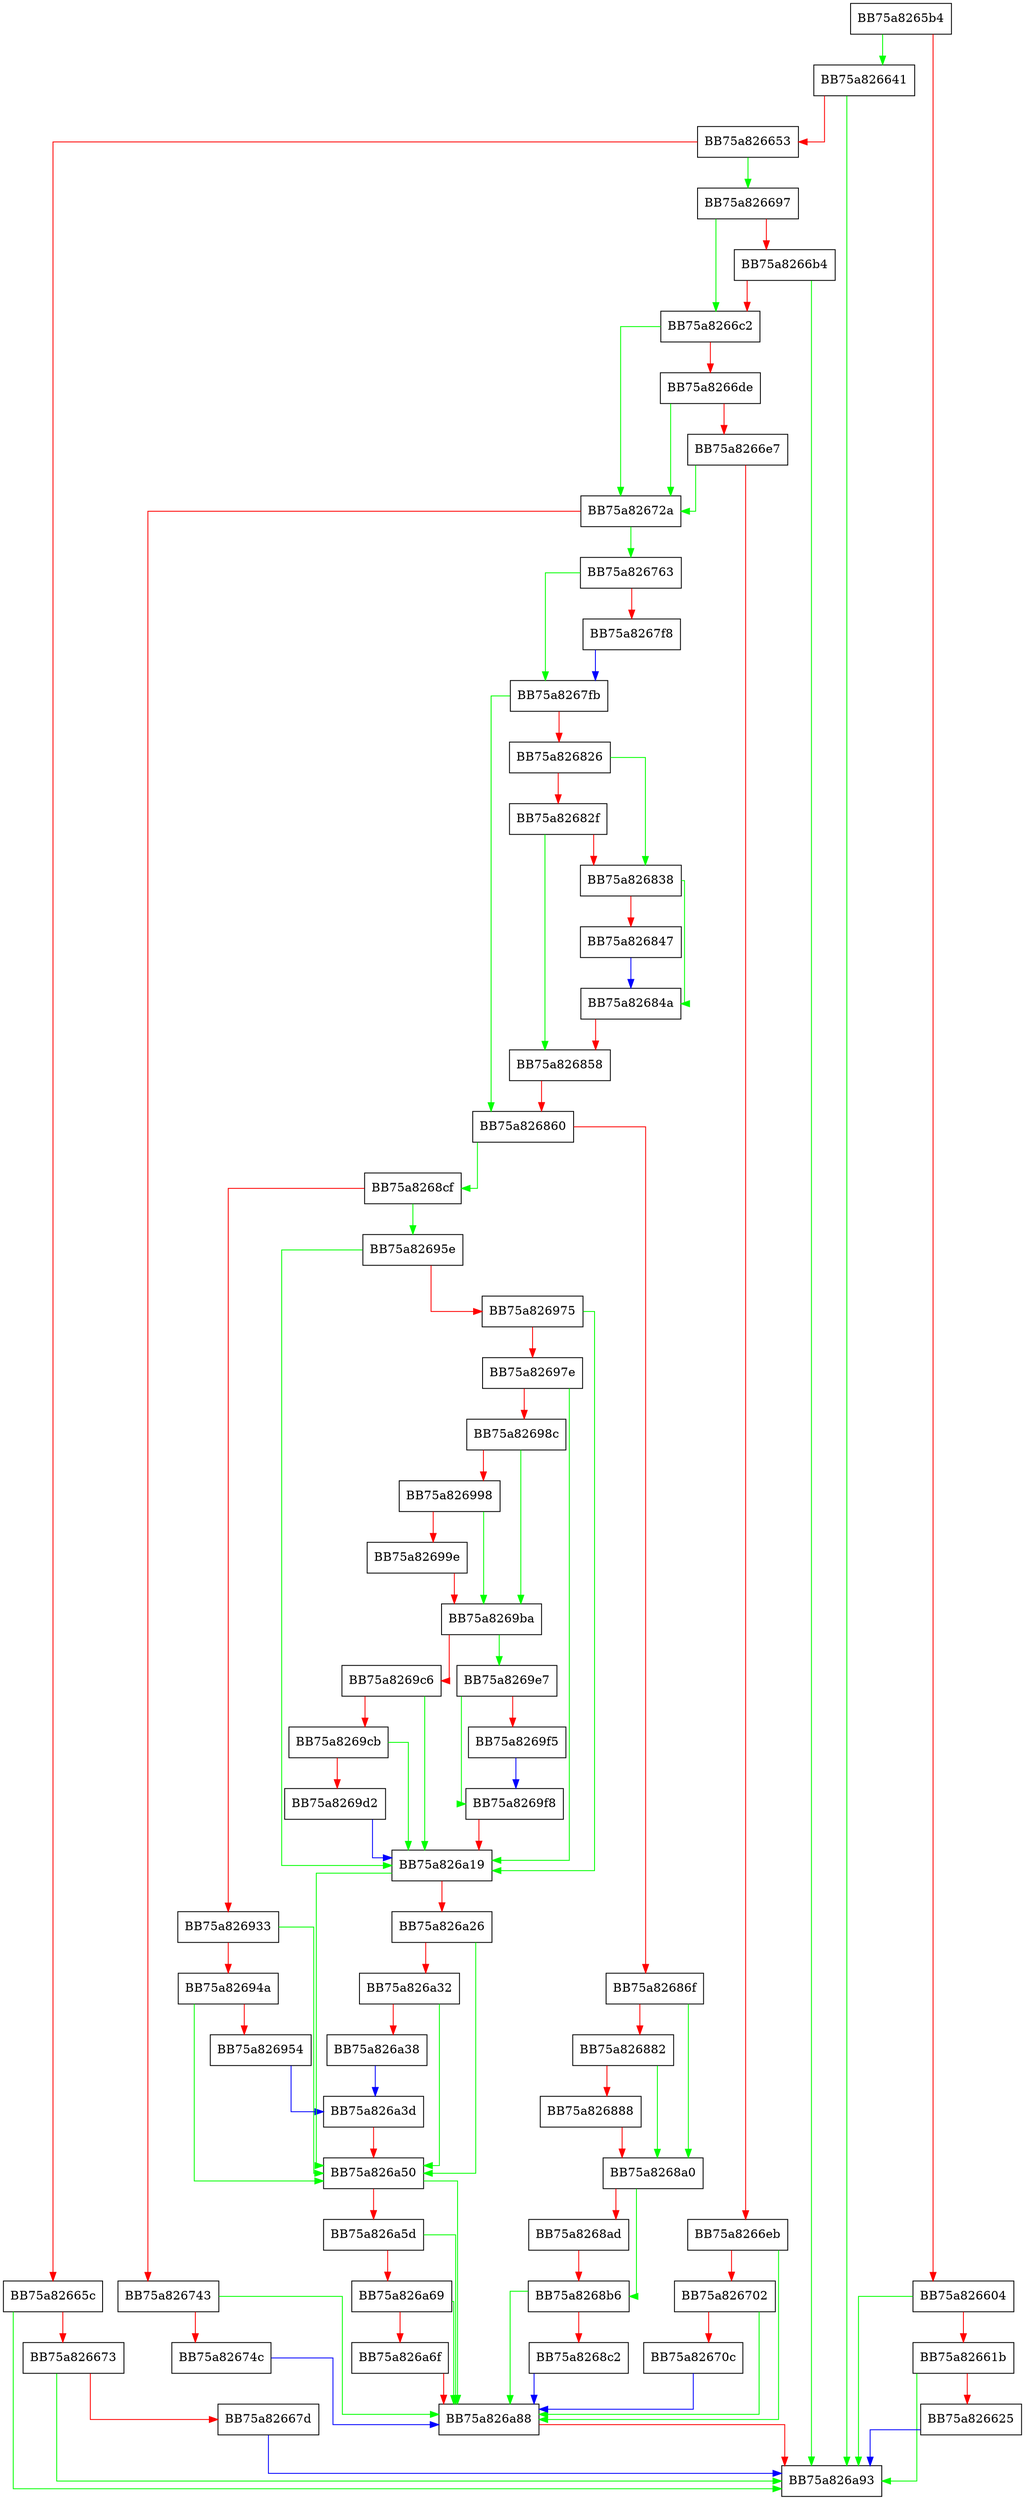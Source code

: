 digraph DoScan {
  node [shape="box"];
  graph [splines=ortho];
  BB75a8265b4 -> BB75a826641 [color="green"];
  BB75a8265b4 -> BB75a826604 [color="red"];
  BB75a826604 -> BB75a826a93 [color="green"];
  BB75a826604 -> BB75a82661b [color="red"];
  BB75a82661b -> BB75a826a93 [color="green"];
  BB75a82661b -> BB75a826625 [color="red"];
  BB75a826625 -> BB75a826a93 [color="blue"];
  BB75a826641 -> BB75a826a93 [color="green"];
  BB75a826641 -> BB75a826653 [color="red"];
  BB75a826653 -> BB75a826697 [color="green"];
  BB75a826653 -> BB75a82665c [color="red"];
  BB75a82665c -> BB75a826a93 [color="green"];
  BB75a82665c -> BB75a826673 [color="red"];
  BB75a826673 -> BB75a826a93 [color="green"];
  BB75a826673 -> BB75a82667d [color="red"];
  BB75a82667d -> BB75a826a93 [color="blue"];
  BB75a826697 -> BB75a8266c2 [color="green"];
  BB75a826697 -> BB75a8266b4 [color="red"];
  BB75a8266b4 -> BB75a826a93 [color="green"];
  BB75a8266b4 -> BB75a8266c2 [color="red"];
  BB75a8266c2 -> BB75a82672a [color="green"];
  BB75a8266c2 -> BB75a8266de [color="red"];
  BB75a8266de -> BB75a82672a [color="green"];
  BB75a8266de -> BB75a8266e7 [color="red"];
  BB75a8266e7 -> BB75a82672a [color="green"];
  BB75a8266e7 -> BB75a8266eb [color="red"];
  BB75a8266eb -> BB75a826a88 [color="green"];
  BB75a8266eb -> BB75a826702 [color="red"];
  BB75a826702 -> BB75a826a88 [color="green"];
  BB75a826702 -> BB75a82670c [color="red"];
  BB75a82670c -> BB75a826a88 [color="blue"];
  BB75a82672a -> BB75a826763 [color="green"];
  BB75a82672a -> BB75a826743 [color="red"];
  BB75a826743 -> BB75a826a88 [color="green"];
  BB75a826743 -> BB75a82674c [color="red"];
  BB75a82674c -> BB75a826a88 [color="blue"];
  BB75a826763 -> BB75a8267fb [color="green"];
  BB75a826763 -> BB75a8267f8 [color="red"];
  BB75a8267f8 -> BB75a8267fb [color="blue"];
  BB75a8267fb -> BB75a826860 [color="green"];
  BB75a8267fb -> BB75a826826 [color="red"];
  BB75a826826 -> BB75a826838 [color="green"];
  BB75a826826 -> BB75a82682f [color="red"];
  BB75a82682f -> BB75a826858 [color="green"];
  BB75a82682f -> BB75a826838 [color="red"];
  BB75a826838 -> BB75a82684a [color="green"];
  BB75a826838 -> BB75a826847 [color="red"];
  BB75a826847 -> BB75a82684a [color="blue"];
  BB75a82684a -> BB75a826858 [color="red"];
  BB75a826858 -> BB75a826860 [color="red"];
  BB75a826860 -> BB75a8268cf [color="green"];
  BB75a826860 -> BB75a82686f [color="red"];
  BB75a82686f -> BB75a8268a0 [color="green"];
  BB75a82686f -> BB75a826882 [color="red"];
  BB75a826882 -> BB75a8268a0 [color="green"];
  BB75a826882 -> BB75a826888 [color="red"];
  BB75a826888 -> BB75a8268a0 [color="red"];
  BB75a8268a0 -> BB75a8268b6 [color="green"];
  BB75a8268a0 -> BB75a8268ad [color="red"];
  BB75a8268ad -> BB75a8268b6 [color="red"];
  BB75a8268b6 -> BB75a826a88 [color="green"];
  BB75a8268b6 -> BB75a8268c2 [color="red"];
  BB75a8268c2 -> BB75a826a88 [color="blue"];
  BB75a8268cf -> BB75a82695e [color="green"];
  BB75a8268cf -> BB75a826933 [color="red"];
  BB75a826933 -> BB75a826a50 [color="green"];
  BB75a826933 -> BB75a82694a [color="red"];
  BB75a82694a -> BB75a826a50 [color="green"];
  BB75a82694a -> BB75a826954 [color="red"];
  BB75a826954 -> BB75a826a3d [color="blue"];
  BB75a82695e -> BB75a826a19 [color="green"];
  BB75a82695e -> BB75a826975 [color="red"];
  BB75a826975 -> BB75a826a19 [color="green"];
  BB75a826975 -> BB75a82697e [color="red"];
  BB75a82697e -> BB75a826a19 [color="green"];
  BB75a82697e -> BB75a82698c [color="red"];
  BB75a82698c -> BB75a8269ba [color="green"];
  BB75a82698c -> BB75a826998 [color="red"];
  BB75a826998 -> BB75a8269ba [color="green"];
  BB75a826998 -> BB75a82699e [color="red"];
  BB75a82699e -> BB75a8269ba [color="red"];
  BB75a8269ba -> BB75a8269e7 [color="green"];
  BB75a8269ba -> BB75a8269c6 [color="red"];
  BB75a8269c6 -> BB75a826a19 [color="green"];
  BB75a8269c6 -> BB75a8269cb [color="red"];
  BB75a8269cb -> BB75a826a19 [color="green"];
  BB75a8269cb -> BB75a8269d2 [color="red"];
  BB75a8269d2 -> BB75a826a19 [color="blue"];
  BB75a8269e7 -> BB75a8269f8 [color="green"];
  BB75a8269e7 -> BB75a8269f5 [color="red"];
  BB75a8269f5 -> BB75a8269f8 [color="blue"];
  BB75a8269f8 -> BB75a826a19 [color="red"];
  BB75a826a19 -> BB75a826a50 [color="green"];
  BB75a826a19 -> BB75a826a26 [color="red"];
  BB75a826a26 -> BB75a826a50 [color="green"];
  BB75a826a26 -> BB75a826a32 [color="red"];
  BB75a826a32 -> BB75a826a50 [color="green"];
  BB75a826a32 -> BB75a826a38 [color="red"];
  BB75a826a38 -> BB75a826a3d [color="blue"];
  BB75a826a3d -> BB75a826a50 [color="red"];
  BB75a826a50 -> BB75a826a88 [color="green"];
  BB75a826a50 -> BB75a826a5d [color="red"];
  BB75a826a5d -> BB75a826a88 [color="green"];
  BB75a826a5d -> BB75a826a69 [color="red"];
  BB75a826a69 -> BB75a826a88 [color="green"];
  BB75a826a69 -> BB75a826a6f [color="red"];
  BB75a826a6f -> BB75a826a88 [color="red"];
  BB75a826a88 -> BB75a826a93 [color="red"];
}